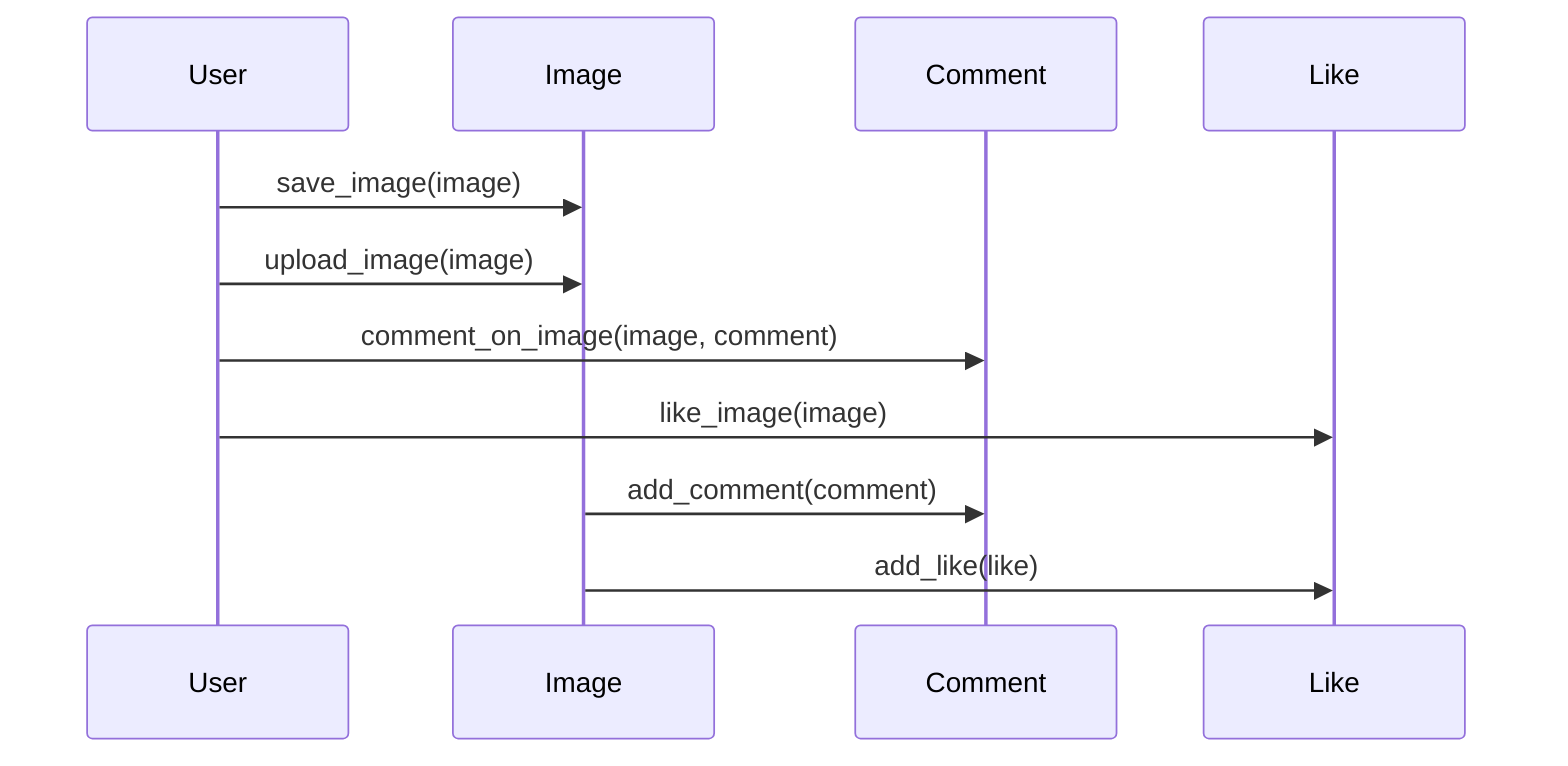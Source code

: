 sequenceDiagram
    participant U as User
    participant I as Image
    participant C as Comment
    participant L as Like
    U->>I: save_image(image)
    U->>I: upload_image(image)
    U->>C: comment_on_image(image, comment)
    U->>L: like_image(image)
    I->>C: add_comment(comment)
    I->>L: add_like(like)